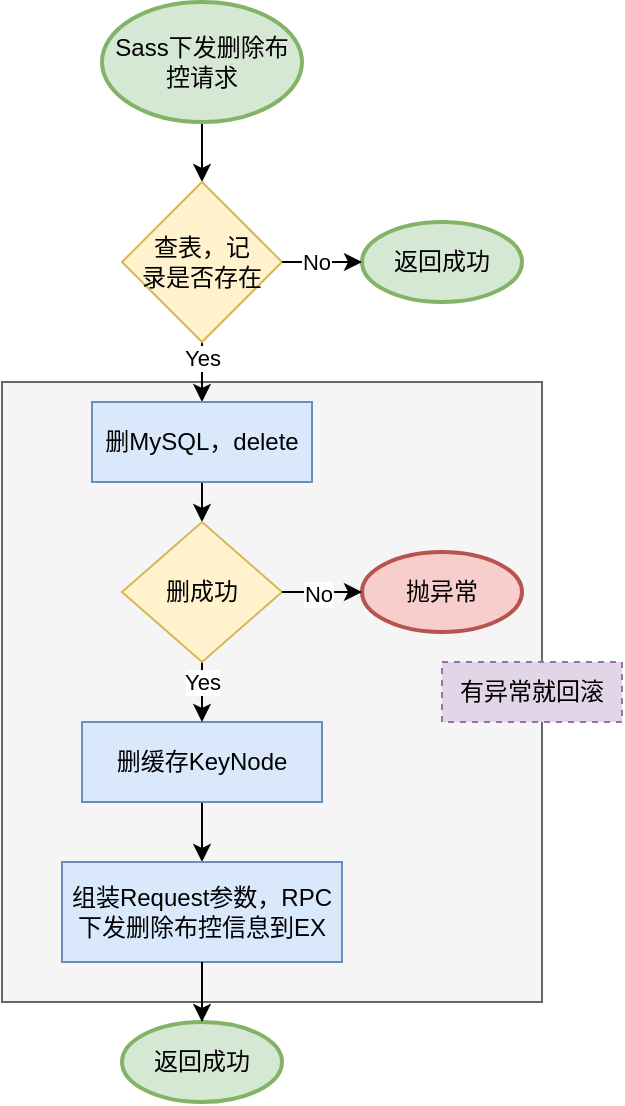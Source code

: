 <mxfile version="24.7.6">
  <diagram name="第 1 页" id="7s9y1uXisQQvMmdgz3sL">
    <mxGraphModel dx="1147" dy="737" grid="1" gridSize="10" guides="1" tooltips="1" connect="1" arrows="1" fold="1" page="1" pageScale="1" pageWidth="827" pageHeight="1169" math="0" shadow="0">
      <root>
        <mxCell id="0" />
        <mxCell id="1" parent="0" />
        <mxCell id="IqStMQbmpdMdXCxV4kmI-25" value="" style="rounded=0;whiteSpace=wrap;html=1;fillColor=#f5f5f5;fontColor=#333333;strokeColor=#666666;" vertex="1" parent="1">
          <mxGeometry x="300" y="210" width="270" height="310" as="geometry" />
        </mxCell>
        <mxCell id="IqStMQbmpdMdXCxV4kmI-4" style="edgeStyle=orthogonalEdgeStyle;rounded=0;orthogonalLoop=1;jettySize=auto;html=1;exitX=0.5;exitY=1;exitDx=0;exitDy=0;exitPerimeter=0;entryX=0.5;entryY=0;entryDx=0;entryDy=0;" edge="1" parent="1" source="IqStMQbmpdMdXCxV4kmI-1" target="IqStMQbmpdMdXCxV4kmI-2">
          <mxGeometry relative="1" as="geometry" />
        </mxCell>
        <mxCell id="IqStMQbmpdMdXCxV4kmI-1" value="Sass下发删除布控请求" style="strokeWidth=2;html=1;shape=mxgraph.flowchart.start_1;whiteSpace=wrap;fillColor=#d5e8d4;strokeColor=#82b366;" vertex="1" parent="1">
          <mxGeometry x="350" y="20" width="100" height="60" as="geometry" />
        </mxCell>
        <mxCell id="IqStMQbmpdMdXCxV4kmI-8" style="edgeStyle=orthogonalEdgeStyle;rounded=0;orthogonalLoop=1;jettySize=auto;html=1;exitX=0.5;exitY=1;exitDx=0;exitDy=0;entryX=0.5;entryY=0;entryDx=0;entryDy=0;" edge="1" parent="1" source="IqStMQbmpdMdXCxV4kmI-2" target="IqStMQbmpdMdXCxV4kmI-7">
          <mxGeometry relative="1" as="geometry" />
        </mxCell>
        <mxCell id="IqStMQbmpdMdXCxV4kmI-9" value="Yes" style="edgeLabel;html=1;align=center;verticalAlign=middle;resizable=0;points=[];" vertex="1" connectable="0" parent="IqStMQbmpdMdXCxV4kmI-8">
          <mxGeometry x="-0.467" relative="1" as="geometry">
            <mxPoint as="offset" />
          </mxGeometry>
        </mxCell>
        <mxCell id="IqStMQbmpdMdXCxV4kmI-2" value="查表，记&lt;div&gt;录是否存在&lt;/div&gt;" style="rhombus;whiteSpace=wrap;html=1;fillColor=#fff2cc;strokeColor=#d6b656;" vertex="1" parent="1">
          <mxGeometry x="360" y="110" width="80" height="80" as="geometry" />
        </mxCell>
        <mxCell id="IqStMQbmpdMdXCxV4kmI-3" value="返回成功" style="strokeWidth=2;html=1;shape=mxgraph.flowchart.start_1;whiteSpace=wrap;fillColor=#d5e8d4;strokeColor=#82b366;" vertex="1" parent="1">
          <mxGeometry x="480" y="130" width="80" height="40" as="geometry" />
        </mxCell>
        <mxCell id="IqStMQbmpdMdXCxV4kmI-5" style="edgeStyle=orthogonalEdgeStyle;rounded=0;orthogonalLoop=1;jettySize=auto;html=1;exitX=1;exitY=0.5;exitDx=0;exitDy=0;entryX=0;entryY=0.5;entryDx=0;entryDy=0;entryPerimeter=0;" edge="1" parent="1" source="IqStMQbmpdMdXCxV4kmI-2" target="IqStMQbmpdMdXCxV4kmI-3">
          <mxGeometry relative="1" as="geometry" />
        </mxCell>
        <mxCell id="IqStMQbmpdMdXCxV4kmI-6" value="No" style="edgeLabel;html=1;align=center;verticalAlign=middle;resizable=0;points=[];" vertex="1" connectable="0" parent="IqStMQbmpdMdXCxV4kmI-5">
          <mxGeometry x="-0.15" relative="1" as="geometry">
            <mxPoint as="offset" />
          </mxGeometry>
        </mxCell>
        <mxCell id="IqStMQbmpdMdXCxV4kmI-20" style="edgeStyle=orthogonalEdgeStyle;rounded=0;orthogonalLoop=1;jettySize=auto;html=1;exitX=0.5;exitY=1;exitDx=0;exitDy=0;entryX=0.5;entryY=0;entryDx=0;entryDy=0;" edge="1" parent="1" source="IqStMQbmpdMdXCxV4kmI-7" target="IqStMQbmpdMdXCxV4kmI-18">
          <mxGeometry relative="1" as="geometry" />
        </mxCell>
        <mxCell id="IqStMQbmpdMdXCxV4kmI-7" value="删MySQL，delete" style="rounded=0;whiteSpace=wrap;html=1;fillColor=#dae8fc;strokeColor=#6c8ebf;" vertex="1" parent="1">
          <mxGeometry x="345" y="220" width="110" height="40" as="geometry" />
        </mxCell>
        <mxCell id="IqStMQbmpdMdXCxV4kmI-15" style="edgeStyle=orthogonalEdgeStyle;rounded=0;orthogonalLoop=1;jettySize=auto;html=1;exitX=0.5;exitY=1;exitDx=0;exitDy=0;entryX=0.5;entryY=0;entryDx=0;entryDy=0;" edge="1" parent="1" source="IqStMQbmpdMdXCxV4kmI-11" target="IqStMQbmpdMdXCxV4kmI-13">
          <mxGeometry relative="1" as="geometry" />
        </mxCell>
        <mxCell id="IqStMQbmpdMdXCxV4kmI-11" value="删缓存KeyNode" style="rounded=0;whiteSpace=wrap;html=1;fillColor=#dae8fc;strokeColor=#6c8ebf;" vertex="1" parent="1">
          <mxGeometry x="340" y="380" width="120" height="40" as="geometry" />
        </mxCell>
        <mxCell id="IqStMQbmpdMdXCxV4kmI-13" value="组装Request参数，RPC下发删除布控信息到EX" style="rounded=0;whiteSpace=wrap;html=1;fillColor=#dae8fc;strokeColor=#6c8ebf;" vertex="1" parent="1">
          <mxGeometry x="330" y="450" width="140" height="50" as="geometry" />
        </mxCell>
        <mxCell id="IqStMQbmpdMdXCxV4kmI-16" value="返回成功" style="strokeWidth=2;html=1;shape=mxgraph.flowchart.start_1;whiteSpace=wrap;fillColor=#d5e8d4;strokeColor=#82b366;" vertex="1" parent="1">
          <mxGeometry x="360" y="530" width="80" height="40" as="geometry" />
        </mxCell>
        <mxCell id="IqStMQbmpdMdXCxV4kmI-17" style="edgeStyle=orthogonalEdgeStyle;rounded=0;orthogonalLoop=1;jettySize=auto;html=1;exitX=0.5;exitY=1;exitDx=0;exitDy=0;entryX=0.5;entryY=0;entryDx=0;entryDy=0;entryPerimeter=0;" edge="1" parent="1" source="IqStMQbmpdMdXCxV4kmI-13" target="IqStMQbmpdMdXCxV4kmI-16">
          <mxGeometry relative="1" as="geometry" />
        </mxCell>
        <mxCell id="IqStMQbmpdMdXCxV4kmI-23" style="edgeStyle=orthogonalEdgeStyle;rounded=0;orthogonalLoop=1;jettySize=auto;html=1;exitX=0.5;exitY=1;exitDx=0;exitDy=0;entryX=0.5;entryY=0;entryDx=0;entryDy=0;" edge="1" parent="1" source="IqStMQbmpdMdXCxV4kmI-18" target="IqStMQbmpdMdXCxV4kmI-11">
          <mxGeometry relative="1" as="geometry" />
        </mxCell>
        <mxCell id="IqStMQbmpdMdXCxV4kmI-24" value="Yes" style="edgeLabel;html=1;align=center;verticalAlign=middle;resizable=0;points=[];" vertex="1" connectable="0" parent="IqStMQbmpdMdXCxV4kmI-23">
          <mxGeometry x="-0.333" relative="1" as="geometry">
            <mxPoint as="offset" />
          </mxGeometry>
        </mxCell>
        <mxCell id="IqStMQbmpdMdXCxV4kmI-18" value="删成功" style="rhombus;whiteSpace=wrap;html=1;fillColor=#fff2cc;strokeColor=#d6b656;" vertex="1" parent="1">
          <mxGeometry x="360" y="280" width="80" height="70" as="geometry" />
        </mxCell>
        <mxCell id="IqStMQbmpdMdXCxV4kmI-19" value="抛异常" style="strokeWidth=2;html=1;shape=mxgraph.flowchart.start_1;whiteSpace=wrap;fillColor=#f8cecc;strokeColor=#b85450;" vertex="1" parent="1">
          <mxGeometry x="480" y="295" width="80" height="40" as="geometry" />
        </mxCell>
        <mxCell id="IqStMQbmpdMdXCxV4kmI-21" style="edgeStyle=orthogonalEdgeStyle;rounded=0;orthogonalLoop=1;jettySize=auto;html=1;exitX=1;exitY=0.5;exitDx=0;exitDy=0;entryX=0;entryY=0.5;entryDx=0;entryDy=0;entryPerimeter=0;" edge="1" parent="1" source="IqStMQbmpdMdXCxV4kmI-18" target="IqStMQbmpdMdXCxV4kmI-19">
          <mxGeometry relative="1" as="geometry" />
        </mxCell>
        <mxCell id="IqStMQbmpdMdXCxV4kmI-22" value="No" style="edgeLabel;html=1;align=center;verticalAlign=middle;resizable=0;points=[];" vertex="1" connectable="0" parent="IqStMQbmpdMdXCxV4kmI-21">
          <mxGeometry x="-0.1" y="-1" relative="1" as="geometry">
            <mxPoint as="offset" />
          </mxGeometry>
        </mxCell>
        <mxCell id="IqStMQbmpdMdXCxV4kmI-26" value="有异常就回滚" style="text;html=1;align=center;verticalAlign=middle;whiteSpace=wrap;rounded=0;strokeColor=#9673a6;dashed=1;fillColor=#e1d5e7;" vertex="1" parent="1">
          <mxGeometry x="520" y="350" width="90" height="30" as="geometry" />
        </mxCell>
      </root>
    </mxGraphModel>
  </diagram>
</mxfile>

